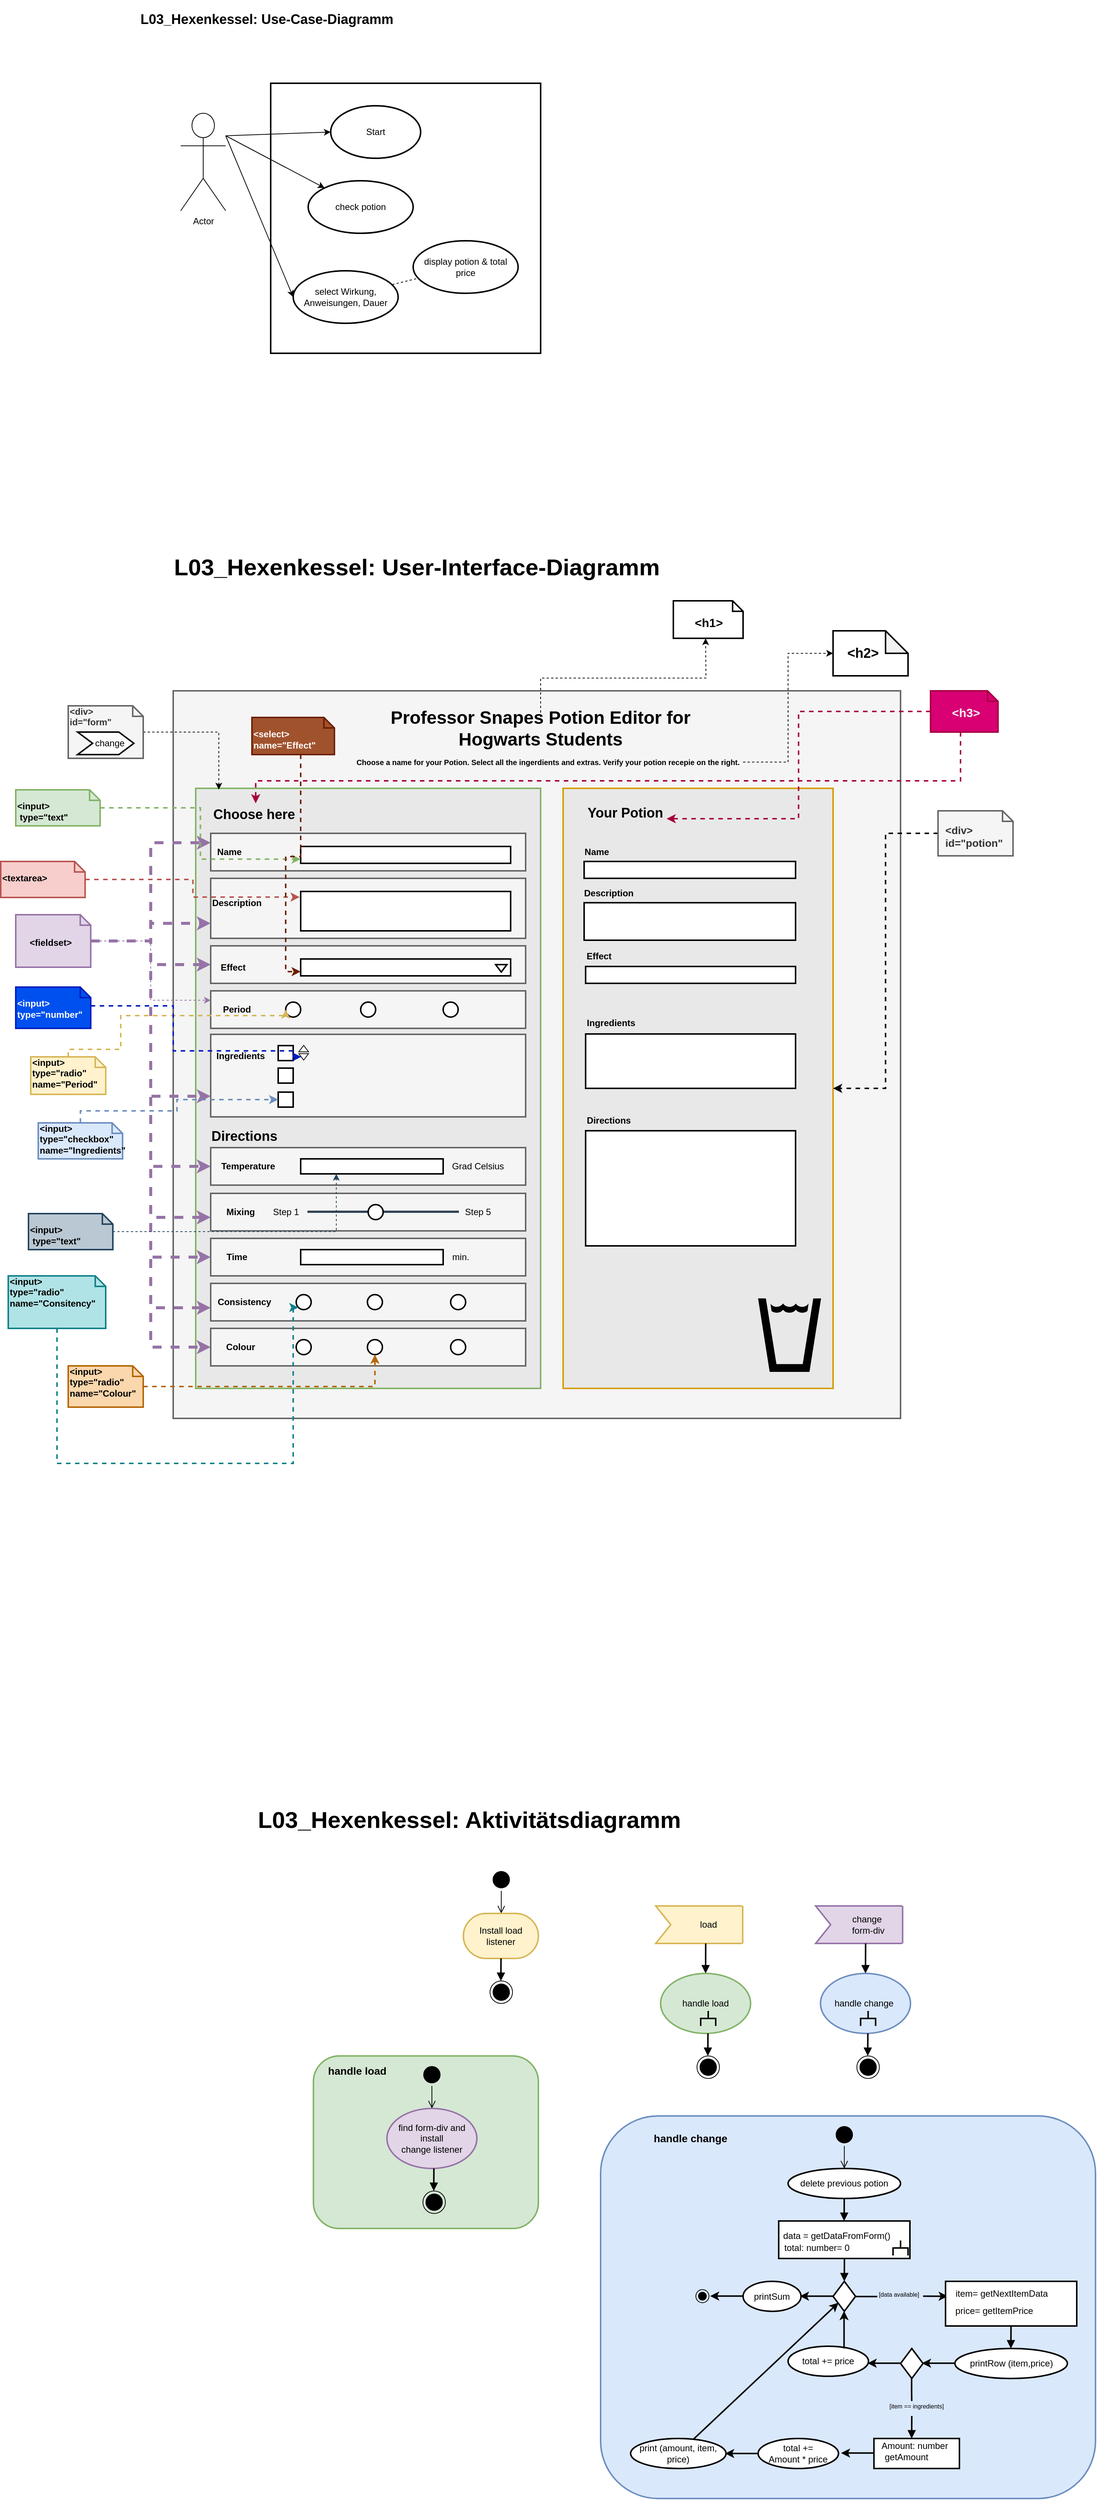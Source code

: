 <mxfile version="13.7.3" type="device"><diagram id="droMMMd5bSIr09-QxY5F" name="Seite-1"><mxGraphModel dx="2970" dy="1605" grid="1" gridSize="10" guides="1" tooltips="1" connect="1" arrows="1" fold="1" page="1" pageScale="1" pageWidth="827" pageHeight="1169" math="0" shadow="0"><root><mxCell id="0"/><mxCell id="1" parent="0"/><mxCell id="gWFAByGImSmEithLq4Rz-1" value="Actor" style="shape=umlActor;verticalLabelPosition=bottom;verticalAlign=top;html=1;" vertex="1" parent="1"><mxGeometry x="90" y="160" width="60" height="130" as="geometry"/></mxCell><mxCell id="gWFAByGImSmEithLq4Rz-2" value="&lt;h2&gt;&lt;b&gt;L03_Hexenkessel: Use-Case-Diagramm&lt;/b&gt;&lt;/h2&gt;" style="text;html=1;strokeColor=none;fillColor=none;align=center;verticalAlign=middle;whiteSpace=wrap;rounded=0;strokeWidth=2;" vertex="1" parent="1"><mxGeometry x="20" y="20" width="370" height="30" as="geometry"/></mxCell><mxCell id="gWFAByGImSmEithLq4Rz-7" value="" style="whiteSpace=wrap;html=1;aspect=fixed;strokeWidth=2;" vertex="1" parent="1"><mxGeometry x="210" y="120" width="360" height="360" as="geometry"/></mxCell><mxCell id="gWFAByGImSmEithLq4Rz-8" value="Start" style="ellipse;whiteSpace=wrap;html=1;strokeWidth=2;" vertex="1" parent="1"><mxGeometry x="290" y="150" width="120" height="70" as="geometry"/></mxCell><mxCell id="gWFAByGImSmEithLq4Rz-9" value="check potion" style="ellipse;whiteSpace=wrap;html=1;strokeWidth=2;" vertex="1" parent="1"><mxGeometry x="260" y="250" width="140" height="70" as="geometry"/></mxCell><mxCell id="gWFAByGImSmEithLq4Rz-10" value="select Wirkung, Anweisungen, Dauer" style="ellipse;whiteSpace=wrap;html=1;strokeWidth=2;" vertex="1" parent="1"><mxGeometry x="240" y="370" width="140" height="70" as="geometry"/></mxCell><mxCell id="gWFAByGImSmEithLq4Rz-11" value="display potion &amp;amp; total price" style="ellipse;whiteSpace=wrap;html=1;strokeWidth=2;" vertex="1" parent="1"><mxGeometry x="400" y="330" width="140" height="70" as="geometry"/></mxCell><mxCell id="gWFAByGImSmEithLq4Rz-16" value="" style="endArrow=classic;html=1;" edge="1" parent="1" target="gWFAByGImSmEithLq4Rz-9"><mxGeometry width="50" height="50" relative="1" as="geometry"><mxPoint x="150" y="190" as="sourcePoint"/><mxPoint x="250.76" y="190.554" as="targetPoint"/><Array as="points"/></mxGeometry></mxCell><mxCell id="gWFAByGImSmEithLq4Rz-17" value="" style="endArrow=classic;html=1;entryX=0;entryY=0.5;entryDx=0;entryDy=0;" edge="1" parent="1" target="gWFAByGImSmEithLq4Rz-10"><mxGeometry width="50" height="50" relative="1" as="geometry"><mxPoint x="150" y="190" as="sourcePoint"/><mxPoint x="274.395" y="253.739" as="targetPoint"/><Array as="points"/></mxGeometry></mxCell><mxCell id="gWFAByGImSmEithLq4Rz-19" value="" style="endArrow=none;dashed=1;html=1;exitX=0.943;exitY=0.264;exitDx=0;exitDy=0;exitPerimeter=0;" edge="1" parent="1" source="gWFAByGImSmEithLq4Rz-10" target="gWFAByGImSmEithLq4Rz-11"><mxGeometry width="50" height="50" relative="1" as="geometry"><mxPoint x="400" y="260" as="sourcePoint"/><mxPoint x="450" y="210" as="targetPoint"/></mxGeometry></mxCell><mxCell id="gWFAByGImSmEithLq4Rz-20" value="" style="endArrow=classic;html=1;entryX=0;entryY=0.5;entryDx=0;entryDy=0;" edge="1" parent="1" target="gWFAByGImSmEithLq4Rz-8"><mxGeometry width="50" height="50" relative="1" as="geometry"><mxPoint x="150" y="190" as="sourcePoint"/><mxPoint x="450" y="210" as="targetPoint"/></mxGeometry></mxCell><mxCell id="gWFAByGImSmEithLq4Rz-21" value="&lt;h2&gt;&lt;b&gt;&lt;font style=&quot;font-size: 31px&quot;&gt;L03_Hexenkessel: User-Interface-Diagramm&lt;/font&gt;&lt;/b&gt;&lt;/h2&gt;" style="text;html=1;strokeColor=none;fillColor=none;align=center;verticalAlign=middle;whiteSpace=wrap;rounded=0;strokeWidth=2;" vertex="1" parent="1"><mxGeometry x="80" y="750" width="650" height="30" as="geometry"/></mxCell><mxCell id="gWFAByGImSmEithLq4Rz-22" value="" style="whiteSpace=wrap;html=1;aspect=fixed;strokeWidth=2;fillColor=#f5f5f5;strokeColor=#666666;fontColor=#333333;" vertex="1" parent="1"><mxGeometry x="80" y="930" width="970" height="970" as="geometry"/></mxCell><mxCell id="gWFAByGImSmEithLq4Rz-23" value="" style="rounded=0;whiteSpace=wrap;html=1;strokeWidth=2;strokeColor=#82b366;fillColor=#E8E8E8;" vertex="1" parent="1"><mxGeometry x="110" y="1060" width="460" height="800" as="geometry"/></mxCell><mxCell id="gWFAByGImSmEithLq4Rz-24" value="" style="rounded=0;whiteSpace=wrap;html=1;strokeWidth=2;strokeColor=#d79b00;fillColor=#E8E8E8;" vertex="1" parent="1"><mxGeometry x="600" y="1060" width="360" height="800" as="geometry"/></mxCell><mxCell id="gWFAByGImSmEithLq4Rz-107" style="edgeStyle=orthogonalEdgeStyle;rounded=0;orthogonalLoop=1;jettySize=auto;html=1;dashed=1;" edge="1" parent="1" source="gWFAByGImSmEithLq4Rz-26"><mxGeometry relative="1" as="geometry"><mxPoint x="790" y="860" as="targetPoint"/></mxGeometry></mxCell><mxCell id="gWFAByGImSmEithLq4Rz-26" value="&lt;h1&gt;&lt;b&gt;Professor Snapes Potion Editor for Hogwarts Students&lt;/b&gt;&lt;/h1&gt;" style="text;html=1;strokeColor=none;fillColor=none;align=center;verticalAlign=middle;whiteSpace=wrap;rounded=0;strokeWidth=2;" vertex="1" parent="1"><mxGeometry x="330" y="965" width="480" height="30" as="geometry"/></mxCell><mxCell id="gWFAByGImSmEithLq4Rz-116" style="edgeStyle=orthogonalEdgeStyle;rounded=0;orthogonalLoop=1;jettySize=auto;html=1;entryX=0;entryY=0.5;entryDx=0;entryDy=0;entryPerimeter=0;dashed=1;" edge="1" parent="1" source="gWFAByGImSmEithLq4Rz-28" target="gWFAByGImSmEithLq4Rz-111"><mxGeometry relative="1" as="geometry"/></mxCell><mxCell id="gWFAByGImSmEithLq4Rz-28" value="&lt;h5&gt;&lt;b&gt;Choose a name for your Potion. Select all the ingerdients and extras. Verify your potion recepie on the right.&lt;/b&gt;&lt;/h5&gt;" style="text;html=1;strokeColor=none;fillColor=none;align=center;verticalAlign=middle;whiteSpace=wrap;rounded=0;strokeWidth=2;" vertex="1" parent="1"><mxGeometry x="320" y="1010" width="520" height="30" as="geometry"/></mxCell><mxCell id="gWFAByGImSmEithLq4Rz-30" value="&lt;h2&gt;&lt;b&gt;Choose here&lt;/b&gt;&lt;/h2&gt;" style="text;html=1;strokeColor=none;fillColor=none;align=center;verticalAlign=middle;whiteSpace=wrap;rounded=0;strokeWidth=2;" vertex="1" parent="1"><mxGeometry x="128" y="1080" width="120" height="30" as="geometry"/></mxCell><mxCell id="gWFAByGImSmEithLq4Rz-31" value="&lt;h2&gt;&lt;b&gt;Your Potion&lt;/b&gt;&lt;/h2&gt;" style="text;html=1;strokeColor=none;fillColor=none;align=center;verticalAlign=middle;whiteSpace=wrap;rounded=0;strokeWidth=2;" vertex="1" parent="1"><mxGeometry x="628" y="1078" width="110" height="30" as="geometry"/></mxCell><mxCell id="gWFAByGImSmEithLq4Rz-32" value="" style="rounded=0;whiteSpace=wrap;html=1;strokeWidth=2;fillColor=#f5f5f5;strokeColor=#666666;fontColor=#333333;" vertex="1" parent="1"><mxGeometry x="130" y="1120" width="420" height="50" as="geometry"/></mxCell><mxCell id="gWFAByGImSmEithLq4Rz-33" value="" style="rounded=0;whiteSpace=wrap;html=1;strokeWidth=2;" vertex="1" parent="1"><mxGeometry x="250" y="1137.5" width="280" height="22.5" as="geometry"/></mxCell><mxCell id="gWFAByGImSmEithLq4Rz-34" value="&lt;p&gt;&lt;b&gt;Name&lt;/b&gt;&lt;/p&gt;" style="text;html=1;strokeColor=none;fillColor=none;align=center;verticalAlign=middle;whiteSpace=wrap;rounded=0;strokeWidth=2;" vertex="1" parent="1"><mxGeometry x="130" y="1130" width="50" height="30" as="geometry"/></mxCell><mxCell id="gWFAByGImSmEithLq4Rz-35" value="" style="rounded=0;whiteSpace=wrap;html=1;strokeWidth=2;fillColor=#f5f5f5;strokeColor=#666666;fontColor=#333333;" vertex="1" parent="1"><mxGeometry x="130" y="1180" width="420" height="80" as="geometry"/></mxCell><mxCell id="gWFAByGImSmEithLq4Rz-36" value="" style="rounded=0;whiteSpace=wrap;html=1;strokeWidth=2;" vertex="1" parent="1"><mxGeometry x="250" y="1197.5" width="280" height="52.5" as="geometry"/></mxCell><mxCell id="gWFAByGImSmEithLq4Rz-37" value="&lt;p&gt;&lt;b&gt;Description&lt;/b&gt;&lt;/p&gt;" style="text;html=1;strokeColor=none;fillColor=none;align=center;verticalAlign=middle;whiteSpace=wrap;rounded=0;strokeWidth=2;" vertex="1" parent="1"><mxGeometry x="130" y="1197.5" width="70" height="30" as="geometry"/></mxCell><mxCell id="gWFAByGImSmEithLq4Rz-39" value="" style="rounded=0;whiteSpace=wrap;html=1;strokeWidth=2;fillColor=#f5f5f5;strokeColor=#666666;fontColor=#333333;" vertex="1" parent="1"><mxGeometry x="130" y="1270" width="420" height="50" as="geometry"/></mxCell><mxCell id="gWFAByGImSmEithLq4Rz-40" value="" style="rounded=0;whiteSpace=wrap;html=1;strokeWidth=2;" vertex="1" parent="1"><mxGeometry x="250" y="1287.5" width="280" height="22.5" as="geometry"/></mxCell><mxCell id="gWFAByGImSmEithLq4Rz-41" value="&lt;p&gt;&lt;b&gt;Effect&lt;/b&gt;&lt;/p&gt;" style="text;html=1;strokeColor=none;fillColor=none;align=center;verticalAlign=middle;whiteSpace=wrap;rounded=0;strokeWidth=2;" vertex="1" parent="1"><mxGeometry x="130" y="1283.75" width="60" height="30" as="geometry"/></mxCell><mxCell id="gWFAByGImSmEithLq4Rz-42" value="" style="triangle;whiteSpace=wrap;html=1;strokeWidth=2;rotation=90;" vertex="1" parent="1"><mxGeometry x="512.5" y="1292.5" width="10" height="15" as="geometry"/></mxCell><mxCell id="gWFAByGImSmEithLq4Rz-44" value="" style="rounded=0;whiteSpace=wrap;html=1;strokeWidth=2;fillColor=#f5f5f5;strokeColor=#666666;fontColor=#333333;" vertex="1" parent="1"><mxGeometry x="130" y="1330" width="420" height="50" as="geometry"/></mxCell><mxCell id="gWFAByGImSmEithLq4Rz-46" value="&lt;p&gt;&lt;b&gt;Period&lt;/b&gt;&lt;/p&gt;" style="text;html=1;strokeColor=none;fillColor=none;align=center;verticalAlign=middle;whiteSpace=wrap;rounded=0;strokeWidth=2;" vertex="1" parent="1"><mxGeometry x="130" y="1340" width="70" height="30" as="geometry"/></mxCell><mxCell id="gWFAByGImSmEithLq4Rz-47" value="" style="ellipse;whiteSpace=wrap;html=1;aspect=fixed;strokeWidth=2;" vertex="1" parent="1"><mxGeometry x="230" y="1345" width="20" height="20" as="geometry"/></mxCell><mxCell id="gWFAByGImSmEithLq4Rz-48" value="" style="ellipse;whiteSpace=wrap;html=1;aspect=fixed;strokeWidth=2;" vertex="1" parent="1"><mxGeometry x="330" y="1345" width="20" height="20" as="geometry"/></mxCell><mxCell id="gWFAByGImSmEithLq4Rz-49" value="" style="ellipse;whiteSpace=wrap;html=1;aspect=fixed;strokeWidth=2;" vertex="1" parent="1"><mxGeometry x="440" y="1345" width="20" height="20" as="geometry"/></mxCell><mxCell id="gWFAByGImSmEithLq4Rz-51" value="" style="rounded=0;whiteSpace=wrap;html=1;strokeWidth=2;fillColor=#f5f5f5;strokeColor=#666666;fontColor=#333333;" vertex="1" parent="1"><mxGeometry x="130" y="1388" width="420" height="110" as="geometry"/></mxCell><mxCell id="gWFAByGImSmEithLq4Rz-53" value="&lt;p&gt;&lt;b&gt;Ingredients&lt;/b&gt;&lt;/p&gt;" style="text;html=1;strokeColor=none;fillColor=none;align=center;verticalAlign=middle;whiteSpace=wrap;rounded=0;strokeWidth=2;" vertex="1" parent="1"><mxGeometry x="130" y="1402" width="80" height="30" as="geometry"/></mxCell><mxCell id="gWFAByGImSmEithLq4Rz-54" value="&lt;h2&gt;&lt;b&gt;Directions&lt;/b&gt;&lt;/h2&gt;" style="text;html=1;strokeColor=none;fillColor=none;align=center;verticalAlign=middle;whiteSpace=wrap;rounded=0;strokeWidth=2;" vertex="1" parent="1"><mxGeometry x="128" y="1509" width="94" height="30" as="geometry"/></mxCell><mxCell id="gWFAByGImSmEithLq4Rz-55" value="" style="rounded=0;whiteSpace=wrap;html=1;strokeWidth=2;" vertex="1" parent="1"><mxGeometry x="220" y="1403" width="20" height="20" as="geometry"/></mxCell><mxCell id="gWFAByGImSmEithLq4Rz-56" value="" style="rounded=0;whiteSpace=wrap;html=1;strokeWidth=2;" vertex="1" parent="1"><mxGeometry x="220" y="1433" width="20" height="20" as="geometry"/></mxCell><mxCell id="gWFAByGImSmEithLq4Rz-57" value="" style="rounded=0;whiteSpace=wrap;html=1;strokeWidth=2;" vertex="1" parent="1"><mxGeometry x="220" y="1465" width="20" height="20" as="geometry"/></mxCell><mxCell id="gWFAByGImSmEithLq4Rz-58" value="" style="rounded=0;whiteSpace=wrap;html=1;strokeWidth=2;fillColor=#f5f5f5;strokeColor=#666666;fontColor=#333333;" vertex="1" parent="1"><mxGeometry x="130" y="1539" width="420" height="50" as="geometry"/></mxCell><mxCell id="gWFAByGImSmEithLq4Rz-60" value="&lt;p&gt;&lt;b&gt;Temperature&lt;/b&gt;&lt;/p&gt;" style="text;html=1;strokeColor=none;fillColor=none;align=center;verticalAlign=middle;whiteSpace=wrap;rounded=0;strokeWidth=2;" vertex="1" parent="1"><mxGeometry x="130" y="1549" width="100" height="30" as="geometry"/></mxCell><mxCell id="gWFAByGImSmEithLq4Rz-68" value="Grad Celsius" style="text;html=1;strokeColor=none;fillColor=none;align=center;verticalAlign=middle;whiteSpace=wrap;rounded=0;" vertex="1" parent="1"><mxGeometry x="443" y="1554" width="87" height="20" as="geometry"/></mxCell><mxCell id="gWFAByGImSmEithLq4Rz-72" value="" style="rounded=0;whiteSpace=wrap;html=1;strokeWidth=2;fillColor=#f5f5f5;strokeColor=#666666;fontColor=#333333;" vertex="1" parent="1"><mxGeometry x="130" y="1600" width="420" height="50" as="geometry"/></mxCell><mxCell id="gWFAByGImSmEithLq4Rz-74" value="&lt;p&gt;&lt;b&gt;Mixing&lt;/b&gt;&lt;/p&gt;" style="text;html=1;strokeColor=none;fillColor=none;align=center;verticalAlign=middle;whiteSpace=wrap;rounded=0;strokeWidth=2;" vertex="1" parent="1"><mxGeometry x="130" y="1609.5" width="80" height="30" as="geometry"/></mxCell><mxCell id="gWFAByGImSmEithLq4Rz-75" value="" style="rounded=0;whiteSpace=wrap;html=1;strokeWidth=2;fillColor=#647687;strokeColor=#314354;fontColor=#ffffff;" vertex="1" parent="1"><mxGeometry x="260" y="1624" width="200" height="1" as="geometry"/></mxCell><mxCell id="gWFAByGImSmEithLq4Rz-76" value="" style="ellipse;whiteSpace=wrap;html=1;strokeWidth=2;" vertex="1" parent="1"><mxGeometry x="340" y="1615" width="20" height="20" as="geometry"/></mxCell><mxCell id="gWFAByGImSmEithLq4Rz-77" value="Step 5" style="text;html=1;strokeColor=none;fillColor=none;align=center;verticalAlign=middle;whiteSpace=wrap;rounded=0;" vertex="1" parent="1"><mxGeometry x="443" y="1615" width="87" height="20" as="geometry"/></mxCell><mxCell id="gWFAByGImSmEithLq4Rz-78" value="Step 1" style="text;html=1;strokeColor=none;fillColor=none;align=center;verticalAlign=middle;whiteSpace=wrap;rounded=0;" vertex="1" parent="1"><mxGeometry x="186.5" y="1615" width="87" height="20" as="geometry"/></mxCell><mxCell id="gWFAByGImSmEithLq4Rz-79" value="" style="rounded=0;whiteSpace=wrap;html=1;strokeWidth=2;" vertex="1" parent="1"><mxGeometry x="250" y="1554" width="190" height="20" as="geometry"/></mxCell><mxCell id="gWFAByGImSmEithLq4Rz-80" value="" style="rounded=0;whiteSpace=wrap;html=1;strokeWidth=2;fillColor=#f5f5f5;strokeColor=#666666;fontColor=#333333;" vertex="1" parent="1"><mxGeometry x="130" y="1660" width="420" height="50" as="geometry"/></mxCell><mxCell id="gWFAByGImSmEithLq4Rz-81" value="&lt;p&gt;&lt;b&gt;Time&lt;/b&gt;&lt;/p&gt;" style="text;html=1;strokeColor=none;fillColor=none;align=center;verticalAlign=middle;whiteSpace=wrap;rounded=0;strokeWidth=2;" vertex="1" parent="1"><mxGeometry x="130" y="1670" width="70" height="30" as="geometry"/></mxCell><mxCell id="gWFAByGImSmEithLq4Rz-85" value="min." style="text;html=1;strokeColor=none;fillColor=none;align=center;verticalAlign=middle;whiteSpace=wrap;rounded=0;" vertex="1" parent="1"><mxGeometry x="420" y="1675" width="87" height="20" as="geometry"/></mxCell><mxCell id="gWFAByGImSmEithLq4Rz-86" value="" style="rounded=0;whiteSpace=wrap;html=1;strokeWidth=2;" vertex="1" parent="1"><mxGeometry x="250" y="1675" width="190" height="20" as="geometry"/></mxCell><mxCell id="gWFAByGImSmEithLq4Rz-92" value="" style="rounded=0;whiteSpace=wrap;html=1;strokeWidth=2;fillColor=#f5f5f5;strokeColor=#666666;fontColor=#333333;" vertex="1" parent="1"><mxGeometry x="130" y="1720" width="420" height="50" as="geometry"/></mxCell><mxCell id="gWFAByGImSmEithLq4Rz-93" value="&lt;p&gt;&lt;b&gt;Consistency&lt;/b&gt;&lt;/p&gt;" style="text;html=1;strokeColor=none;fillColor=none;align=center;verticalAlign=middle;whiteSpace=wrap;rounded=0;strokeWidth=2;" vertex="1" parent="1"><mxGeometry x="130" y="1730" width="90" height="30" as="geometry"/></mxCell><mxCell id="gWFAByGImSmEithLq4Rz-94" value="" style="ellipse;whiteSpace=wrap;html=1;aspect=fixed;strokeWidth=2;" vertex="1" parent="1"><mxGeometry x="244" y="1735" width="20" height="20" as="geometry"/></mxCell><mxCell id="gWFAByGImSmEithLq4Rz-95" value="" style="ellipse;whiteSpace=wrap;html=1;aspect=fixed;strokeWidth=2;" vertex="1" parent="1"><mxGeometry x="339" y="1735" width="20" height="20" as="geometry"/></mxCell><mxCell id="gWFAByGImSmEithLq4Rz-96" value="" style="ellipse;whiteSpace=wrap;html=1;aspect=fixed;strokeWidth=2;" vertex="1" parent="1"><mxGeometry x="450" y="1735" width="20" height="20" as="geometry"/></mxCell><mxCell id="gWFAByGImSmEithLq4Rz-101" value="" style="rounded=0;whiteSpace=wrap;html=1;strokeWidth=2;fillColor=#f5f5f5;strokeColor=#666666;fontColor=#333333;" vertex="1" parent="1"><mxGeometry x="130" y="1780" width="420" height="50" as="geometry"/></mxCell><mxCell id="gWFAByGImSmEithLq4Rz-102" value="&lt;p&gt;&lt;b&gt;Colour&lt;/b&gt;&lt;/p&gt;" style="text;html=1;strokeColor=none;fillColor=none;align=center;verticalAlign=middle;whiteSpace=wrap;rounded=0;strokeWidth=2;" vertex="1" parent="1"><mxGeometry x="130" y="1790" width="80" height="30" as="geometry"/></mxCell><mxCell id="gWFAByGImSmEithLq4Rz-103" value="" style="ellipse;whiteSpace=wrap;html=1;aspect=fixed;strokeWidth=2;" vertex="1" parent="1"><mxGeometry x="244" y="1795" width="20" height="20" as="geometry"/></mxCell><mxCell id="gWFAByGImSmEithLq4Rz-104" value="" style="ellipse;whiteSpace=wrap;html=1;aspect=fixed;strokeWidth=2;" vertex="1" parent="1"><mxGeometry x="339" y="1795" width="20" height="20" as="geometry"/></mxCell><mxCell id="gWFAByGImSmEithLq4Rz-105" value="" style="ellipse;whiteSpace=wrap;html=1;aspect=fixed;strokeWidth=2;" vertex="1" parent="1"><mxGeometry x="450" y="1795" width="20" height="20" as="geometry"/></mxCell><mxCell id="gWFAByGImSmEithLq4Rz-111" value="&lt;h2&gt;&lt;br&gt;&lt;/h2&gt;" style="shape=note;whiteSpace=wrap;html=1;backgroundOutline=1;darkOpacity=0.05;strokeWidth=2;" vertex="1" parent="1"><mxGeometry x="960" y="850" width="100" height="60" as="geometry"/></mxCell><mxCell id="gWFAByGImSmEithLq4Rz-112" value="&lt;h2&gt;&amp;lt;h2&amp;gt;&lt;/h2&gt;" style="text;html=1;strokeColor=none;fillColor=none;align=center;verticalAlign=middle;whiteSpace=wrap;rounded=0;" vertex="1" parent="1"><mxGeometry x="980" y="870" width="40" height="20" as="geometry"/></mxCell><mxCell id="gWFAByGImSmEithLq4Rz-131" style="edgeStyle=orthogonalEdgeStyle;rounded=0;orthogonalLoop=1;jettySize=auto;html=1;entryX=0.067;entryY=0.002;entryDx=0;entryDy=0;entryPerimeter=0;dashed=1;" edge="1" parent="1" source="gWFAByGImSmEithLq4Rz-129" target="gWFAByGImSmEithLq4Rz-23"><mxGeometry relative="1" as="geometry"/></mxCell><mxCell id="gWFAByGImSmEithLq4Rz-129" value="&lt;b&gt;&amp;lt;div&amp;gt;&amp;nbsp;&lt;br&gt;id=&quot;form&quot;&lt;br&gt;&lt;/b&gt;" style="shape=note;whiteSpace=wrap;html=1;size=14;verticalAlign=top;align=left;spacingTop=-6;strokeWidth=2;fillColor=#f5f5f5;strokeColor=#666666;fontColor=#333333;" vertex="1" parent="1"><mxGeometry x="-60" y="950" width="100" height="70" as="geometry"/></mxCell><mxCell id="gWFAByGImSmEithLq4Rz-130" value="&amp;nbsp; &amp;nbsp;change" style="shape=step;perimeter=stepPerimeter;whiteSpace=wrap;html=1;fixedSize=1;strokeWidth=2;" vertex="1" parent="1"><mxGeometry x="-47.5" y="985" width="75" height="30" as="geometry"/></mxCell><mxCell id="gWFAByGImSmEithLq4Rz-134" style="edgeStyle=orthogonalEdgeStyle;rounded=0;orthogonalLoop=1;jettySize=auto;html=1;entryX=0;entryY=0.75;entryDx=0;entryDy=0;dashed=1;fillColor=#e1d5e7;strokeColor=#9673a6;strokeWidth=4;" edge="1" parent="1" source="gWFAByGImSmEithLq4Rz-132" target="gWFAByGImSmEithLq4Rz-35"><mxGeometry relative="1" as="geometry"/></mxCell><mxCell id="gWFAByGImSmEithLq4Rz-135" style="edgeStyle=orthogonalEdgeStyle;rounded=0;orthogonalLoop=1;jettySize=auto;html=1;dashed=1;fillColor=#e1d5e7;strokeColor=#9673a6;strokeWidth=4;" edge="1" parent="1" source="gWFAByGImSmEithLq4Rz-132" target="gWFAByGImSmEithLq4Rz-39"><mxGeometry relative="1" as="geometry"/></mxCell><mxCell id="gWFAByGImSmEithLq4Rz-136" style="edgeStyle=orthogonalEdgeStyle;rounded=0;orthogonalLoop=1;jettySize=auto;html=1;entryX=0;entryY=0.25;entryDx=0;entryDy=0;dashed=1;fillColor=#e1d5e7;strokeColor=#9673a6;" edge="1" parent="1" source="gWFAByGImSmEithLq4Rz-132" target="gWFAByGImSmEithLq4Rz-44"><mxGeometry relative="1" as="geometry"/></mxCell><mxCell id="gWFAByGImSmEithLq4Rz-137" style="edgeStyle=orthogonalEdgeStyle;rounded=0;orthogonalLoop=1;jettySize=auto;html=1;entryX=0;entryY=0.25;entryDx=0;entryDy=0;dashed=1;fillColor=#e1d5e7;strokeColor=#9673a6;strokeWidth=4;" edge="1" parent="1" source="gWFAByGImSmEithLq4Rz-132" target="gWFAByGImSmEithLq4Rz-32"><mxGeometry relative="1" as="geometry"/></mxCell><mxCell id="gWFAByGImSmEithLq4Rz-138" style="edgeStyle=orthogonalEdgeStyle;rounded=0;orthogonalLoop=1;jettySize=auto;html=1;entryX=0;entryY=0.75;entryDx=0;entryDy=0;dashed=1;fillColor=#e1d5e7;strokeColor=#9673a6;strokeWidth=4;" edge="1" parent="1" source="gWFAByGImSmEithLq4Rz-132" target="gWFAByGImSmEithLq4Rz-51"><mxGeometry relative="1" as="geometry"/></mxCell><mxCell id="gWFAByGImSmEithLq4Rz-141" style="edgeStyle=orthogonalEdgeStyle;rounded=0;orthogonalLoop=1;jettySize=auto;html=1;entryX=0;entryY=0.5;entryDx=0;entryDy=0;dashed=1;fillColor=#e1d5e7;strokeColor=#9673a6;strokeWidth=4;" edge="1" parent="1" source="gWFAByGImSmEithLq4Rz-132" target="gWFAByGImSmEithLq4Rz-60"><mxGeometry relative="1" as="geometry"/></mxCell><mxCell id="gWFAByGImSmEithLq4Rz-142" style="edgeStyle=orthogonalEdgeStyle;rounded=0;orthogonalLoop=1;jettySize=auto;html=1;entryX=0;entryY=0.75;entryDx=0;entryDy=0;dashed=1;fillColor=#e1d5e7;strokeColor=#9673a6;strokeWidth=4;" edge="1" parent="1" source="gWFAByGImSmEithLq4Rz-132" target="gWFAByGImSmEithLq4Rz-74"><mxGeometry relative="1" as="geometry"/></mxCell><mxCell id="gWFAByGImSmEithLq4Rz-143" style="edgeStyle=orthogonalEdgeStyle;rounded=0;orthogonalLoop=1;jettySize=auto;html=1;entryX=0;entryY=0.5;entryDx=0;entryDy=0;dashed=1;fillColor=#e1d5e7;strokeColor=#9673a6;strokeWidth=4;" edge="1" parent="1" source="gWFAByGImSmEithLq4Rz-132" target="gWFAByGImSmEithLq4Rz-81"><mxGeometry relative="1" as="geometry"/></mxCell><mxCell id="gWFAByGImSmEithLq4Rz-144" style="edgeStyle=orthogonalEdgeStyle;rounded=0;orthogonalLoop=1;jettySize=auto;html=1;entryX=0;entryY=0.75;entryDx=0;entryDy=0;dashed=1;fillColor=#e1d5e7;strokeColor=#9673a6;strokeWidth=4;" edge="1" parent="1" source="gWFAByGImSmEithLq4Rz-132" target="gWFAByGImSmEithLq4Rz-93"><mxGeometry relative="1" as="geometry"/></mxCell><mxCell id="gWFAByGImSmEithLq4Rz-145" style="edgeStyle=orthogonalEdgeStyle;rounded=0;orthogonalLoop=1;jettySize=auto;html=1;entryX=0;entryY=0.5;entryDx=0;entryDy=0;dashed=1;fillColor=#e1d5e7;strokeColor=#9673a6;strokeWidth=4;" edge="1" parent="1" source="gWFAByGImSmEithLq4Rz-132" target="gWFAByGImSmEithLq4Rz-102"><mxGeometry relative="1" as="geometry"/></mxCell><mxCell id="gWFAByGImSmEithLq4Rz-132" value="&lt;b&gt;&lt;br&gt;&lt;br&gt;&amp;nbsp; &amp;nbsp; &amp;nbsp;&amp;lt;fieldset&amp;gt;&lt;/b&gt;" style="shape=note;whiteSpace=wrap;html=1;size=14;verticalAlign=top;align=left;spacingTop=-6;strokeWidth=2;fillColor=#e1d5e7;strokeColor=#9673a6;" vertex="1" parent="1"><mxGeometry x="-130" y="1228.5" width="100" height="70" as="geometry"/></mxCell><mxCell id="gWFAByGImSmEithLq4Rz-147" style="edgeStyle=orthogonalEdgeStyle;rounded=0;orthogonalLoop=1;jettySize=auto;html=1;entryX=0;entryY=0.5;entryDx=0;entryDy=0;dashed=1;fillColor=#fff2cc;strokeColor=#d6b656;strokeWidth=2;" edge="1" parent="1" source="gWFAByGImSmEithLq4Rz-146" target="gWFAByGImSmEithLq4Rz-47"><mxGeometry relative="1" as="geometry"><Array as="points"><mxPoint x="10" y="1408"/><mxPoint x="10" y="1363"/><mxPoint x="230" y="1363"/></Array></mxGeometry></mxCell><mxCell id="gWFAByGImSmEithLq4Rz-146" value="&lt;b&gt;&amp;lt;input&amp;gt; type=&quot;radio&quot;&lt;br&gt;name=&quot;Period&quot;&lt;/b&gt;" style="shape=note;whiteSpace=wrap;html=1;size=14;verticalAlign=top;align=left;spacingTop=-6;strokeWidth=2;fillColor=#fff2cc;strokeColor=#d6b656;" vertex="1" parent="1"><mxGeometry x="-110" y="1418" width="100" height="50" as="geometry"/></mxCell><mxCell id="gWFAByGImSmEithLq4Rz-150" style="edgeStyle=orthogonalEdgeStyle;rounded=0;orthogonalLoop=1;jettySize=auto;html=1;dashed=1;strokeWidth=2;fillColor=#dae8fc;strokeColor=#6c8ebf;entryX=0;entryY=0.5;entryDx=0;entryDy=0;" edge="1" parent="1" source="gWFAByGImSmEithLq4Rz-149" target="gWFAByGImSmEithLq4Rz-57"><mxGeometry relative="1" as="geometry"><Array as="points"><mxPoint x="-44" y="1490"/><mxPoint x="85" y="1490"/><mxPoint x="85" y="1475"/></Array></mxGeometry></mxCell><mxCell id="gWFAByGImSmEithLq4Rz-149" value="&lt;b&gt;&amp;lt;input&amp;gt; type=&quot;checkbox&quot;&lt;br&gt;name=&quot;Ingredients&quot;&lt;/b&gt;" style="shape=note;whiteSpace=wrap;html=1;size=14;verticalAlign=top;align=left;spacingTop=-6;strokeWidth=2;fillColor=#dae8fc;strokeColor=#6c8ebf;" vertex="1" parent="1"><mxGeometry x="-100" y="1506" width="112.5" height="48" as="geometry"/></mxCell><mxCell id="gWFAByGImSmEithLq4Rz-152" style="edgeStyle=orthogonalEdgeStyle;rounded=0;orthogonalLoop=1;jettySize=auto;html=1;entryX=0;entryY=0.75;entryDx=0;entryDy=0;dashed=1;strokeWidth=2;fillColor=#d5e8d4;strokeColor=#82b366;" edge="1" parent="1" source="gWFAByGImSmEithLq4Rz-151" target="gWFAByGImSmEithLq4Rz-33"><mxGeometry relative="1" as="geometry"/></mxCell><mxCell id="gWFAByGImSmEithLq4Rz-151" value="&lt;b&gt;&lt;br&gt;&amp;lt;input&amp;gt;&lt;br&gt;&amp;nbsp;type=&quot;text&quot;&lt;/b&gt;" style="shape=note;whiteSpace=wrap;html=1;size=14;verticalAlign=top;align=left;spacingTop=-6;strokeWidth=2;fillColor=#d5e8d4;strokeColor=#82b366;" vertex="1" parent="1"><mxGeometry x="-130" y="1062" width="112.5" height="48" as="geometry"/></mxCell><mxCell id="gWFAByGImSmEithLq4Rz-155" style="edgeStyle=orthogonalEdgeStyle;rounded=0;orthogonalLoop=1;jettySize=auto;html=1;entryX=-0.005;entryY=0.143;entryDx=0;entryDy=0;dashed=1;strokeWidth=2;fillColor=#f8cecc;strokeColor=#b85450;entryPerimeter=0;" edge="1" parent="1" source="gWFAByGImSmEithLq4Rz-154" target="gWFAByGImSmEithLq4Rz-36"><mxGeometry relative="1" as="geometry"/></mxCell><mxCell id="gWFAByGImSmEithLq4Rz-154" value="&lt;b&gt;&lt;br&gt;&amp;lt;textarea&amp;gt;&lt;/b&gt;" style="shape=note;whiteSpace=wrap;html=1;size=14;verticalAlign=top;align=left;spacingTop=-6;strokeWidth=2;fillColor=#f8cecc;strokeColor=#b85450;" vertex="1" parent="1"><mxGeometry x="-150" y="1157.5" width="112.5" height="48" as="geometry"/></mxCell><mxCell id="gWFAByGImSmEithLq4Rz-161" style="edgeStyle=orthogonalEdgeStyle;rounded=0;orthogonalLoop=1;jettySize=auto;html=1;entryX=0.25;entryY=1;entryDx=0;entryDy=0;dashed=1;strokeWidth=1;fillColor=#bac8d3;strokeColor=#23445d;" edge="1" parent="1" source="gWFAByGImSmEithLq4Rz-156" target="gWFAByGImSmEithLq4Rz-79"><mxGeometry relative="1" as="geometry"/></mxCell><mxCell id="gWFAByGImSmEithLq4Rz-156" value="&lt;br&gt;&amp;lt;input&amp;gt;&lt;br&gt;&amp;nbsp;type=&quot;text&quot;" style="shape=note;whiteSpace=wrap;html=1;size=14;verticalAlign=top;align=left;spacingTop=-6;strokeWidth=2;fillColor=#bac8d3;strokeColor=#23445d;fontStyle=1" vertex="1" parent="1"><mxGeometry x="-113" y="1627" width="112.5" height="48" as="geometry"/></mxCell><mxCell id="gWFAByGImSmEithLq4Rz-160" style="edgeStyle=orthogonalEdgeStyle;rounded=0;orthogonalLoop=1;jettySize=auto;html=1;dashed=1;strokeWidth=2;fillColor=#fad7ac;strokeColor=#b46504;" edge="1" parent="1" source="gWFAByGImSmEithLq4Rz-157" target="gWFAByGImSmEithLq4Rz-104"><mxGeometry relative="1" as="geometry"/></mxCell><mxCell id="gWFAByGImSmEithLq4Rz-157" value="&lt;b&gt;&amp;lt;input&amp;gt; type=&quot;radio&quot;&lt;br&gt;name=&quot;Colour&quot;&lt;/b&gt;" style="shape=note;whiteSpace=wrap;html=1;size=14;verticalAlign=top;align=left;spacingTop=-6;strokeWidth=2;fillColor=#fad7ac;strokeColor=#b46504;" vertex="1" parent="1"><mxGeometry x="-60" y="1830" width="100" height="55" as="geometry"/></mxCell><mxCell id="gWFAByGImSmEithLq4Rz-159" style="edgeStyle=orthogonalEdgeStyle;rounded=0;orthogonalLoop=1;jettySize=auto;html=1;entryX=0;entryY=1;entryDx=0;entryDy=0;dashed=1;strokeWidth=2;fillColor=#b0e3e6;strokeColor=#0e8088;" edge="1" parent="1" source="gWFAByGImSmEithLq4Rz-158" target="gWFAByGImSmEithLq4Rz-94"><mxGeometry relative="1" as="geometry"><Array as="points"><mxPoint x="240" y="1960"/><mxPoint x="240" y="1752"/></Array></mxGeometry></mxCell><mxCell id="gWFAByGImSmEithLq4Rz-158" value="&lt;b&gt;&amp;lt;input&amp;gt; &lt;br&gt;type=&quot;radio&quot;&lt;br&gt;name=&quot;Consitency&quot;&lt;/b&gt;" style="shape=note;whiteSpace=wrap;html=1;size=14;verticalAlign=top;align=left;spacingTop=-6;strokeWidth=2;fillColor=#b0e3e6;strokeColor=#0e8088;" vertex="1" parent="1"><mxGeometry x="-140" y="1710" width="130" height="70" as="geometry"/></mxCell><mxCell id="gWFAByGImSmEithLq4Rz-162" value="&lt;p&gt;&lt;b&gt;Name&lt;/b&gt;&lt;/p&gt;" style="text;html=1;strokeColor=none;fillColor=none;align=center;verticalAlign=middle;whiteSpace=wrap;rounded=0;strokeWidth=2;" vertex="1" parent="1"><mxGeometry x="620" y="1130" width="50" height="30" as="geometry"/></mxCell><mxCell id="gWFAByGImSmEithLq4Rz-163" value="&lt;p&gt;&lt;b&gt;Description&lt;/b&gt;&lt;/p&gt;" style="text;html=1;strokeColor=none;fillColor=none;align=center;verticalAlign=middle;whiteSpace=wrap;rounded=0;strokeWidth=2;" vertex="1" parent="1"><mxGeometry x="626" y="1185" width="70" height="30" as="geometry"/></mxCell><mxCell id="gWFAByGImSmEithLq4Rz-164" value="" style="rounded=0;whiteSpace=wrap;html=1;strokeWidth=2;" vertex="1" parent="1"><mxGeometry x="628" y="1157.5" width="282" height="22.5" as="geometry"/></mxCell><mxCell id="gWFAByGImSmEithLq4Rz-165" value="" style="rounded=0;whiteSpace=wrap;html=1;strokeWidth=2;" vertex="1" parent="1"><mxGeometry x="628" y="1212.5" width="282" height="50" as="geometry"/></mxCell><mxCell id="gWFAByGImSmEithLq4Rz-166" value="&lt;p&gt;&lt;b&gt;Effect&lt;/b&gt;&lt;/p&gt;" style="text;html=1;strokeColor=none;fillColor=none;align=center;verticalAlign=middle;whiteSpace=wrap;rounded=0;strokeWidth=2;" vertex="1" parent="1"><mxGeometry x="621" y="1268.5" width="54" height="30" as="geometry"/></mxCell><mxCell id="gWFAByGImSmEithLq4Rz-168" value="" style="rounded=0;whiteSpace=wrap;html=1;strokeWidth=2;" vertex="1" parent="1"><mxGeometry x="630" y="1297.5" width="280" height="22.5" as="geometry"/></mxCell><mxCell id="gWFAByGImSmEithLq4Rz-170" style="edgeStyle=orthogonalEdgeStyle;rounded=0;orthogonalLoop=1;jettySize=auto;html=1;dashed=1;strokeWidth=2;" edge="1" parent="1" source="gWFAByGImSmEithLq4Rz-169" target="gWFAByGImSmEithLq4Rz-24"><mxGeometry relative="1" as="geometry"/></mxCell><mxCell id="gWFAByGImSmEithLq4Rz-169" value="&lt;b style=&quot;font-size: 14px&quot;&gt;&lt;br&gt;&amp;nbsp; &amp;lt;div&amp;gt;&amp;nbsp;&lt;br&gt;&amp;nbsp; id=&quot;potion&quot;&lt;/b&gt;" style="shape=note;whiteSpace=wrap;html=1;size=14;verticalAlign=top;align=left;spacingTop=-6;strokeWidth=2;fillColor=#f5f5f5;strokeColor=#666666;fontColor=#333333;" vertex="1" parent="1"><mxGeometry x="1100" y="1090" width="100" height="60" as="geometry"/></mxCell><mxCell id="gWFAByGImSmEithLq4Rz-171" value="&lt;p&gt;&lt;b&gt;Ingredients&lt;/b&gt;&lt;/p&gt;" style="text;html=1;strokeColor=none;fillColor=none;align=center;verticalAlign=middle;whiteSpace=wrap;rounded=0;strokeWidth=2;" vertex="1" parent="1"><mxGeometry x="624" y="1358" width="80" height="30" as="geometry"/></mxCell><mxCell id="gWFAByGImSmEithLq4Rz-172" value="" style="rounded=0;whiteSpace=wrap;html=1;strokeWidth=2;" vertex="1" parent="1"><mxGeometry x="630" y="1387.5" width="280" height="72.5" as="geometry"/></mxCell><mxCell id="gWFAByGImSmEithLq4Rz-176" value="&lt;p&gt;&lt;b&gt;Directions&lt;/b&gt;&lt;/p&gt;" style="text;html=1;strokeColor=none;fillColor=none;align=center;verticalAlign=middle;whiteSpace=wrap;rounded=0;strokeWidth=2;" vertex="1" parent="1"><mxGeometry x="621" y="1488" width="80" height="30" as="geometry"/></mxCell><mxCell id="gWFAByGImSmEithLq4Rz-177" value="" style="rounded=0;whiteSpace=wrap;html=1;strokeWidth=2;" vertex="1" parent="1"><mxGeometry x="630" y="1516.5" width="280" height="153.5" as="geometry"/></mxCell><mxCell id="gWFAByGImSmEithLq4Rz-182" value="" style="shape=mxgraph.signs.food.drinking_water_1;html=1;pointerEvents=1;fillColor=#000000;strokeColor=none;verticalLabelPosition=bottom;verticalAlign=top;align=center;" vertex="1" parent="1"><mxGeometry x="860" y="1740" width="84" height="98" as="geometry"/></mxCell><mxCell id="gWFAByGImSmEithLq4Rz-185" style="edgeStyle=orthogonalEdgeStyle;rounded=0;orthogonalLoop=1;jettySize=auto;html=1;entryX=1;entryY=0.75;entryDx=0;entryDy=0;dashed=1;strokeWidth=2;fillColor=#d80073;strokeColor=#A50040;" edge="1" parent="1" source="gWFAByGImSmEithLq4Rz-184" target="gWFAByGImSmEithLq4Rz-31"><mxGeometry relative="1" as="geometry"/></mxCell><mxCell id="gWFAByGImSmEithLq4Rz-186" style="edgeStyle=orthogonalEdgeStyle;rounded=0;orthogonalLoop=1;jettySize=auto;html=1;dashed=1;strokeWidth=2;fillColor=#d80073;strokeColor=#A50040;" edge="1" parent="1" source="gWFAByGImSmEithLq4Rz-184" target="gWFAByGImSmEithLq4Rz-30"><mxGeometry relative="1" as="geometry"><Array as="points"><mxPoint x="1130" y="1050"/><mxPoint x="190" y="1050"/></Array></mxGeometry></mxCell><mxCell id="gWFAByGImSmEithLq4Rz-184" value="&lt;b style=&quot;font-size: 16px&quot;&gt;&lt;br&gt;&amp;nbsp; &amp;nbsp; &amp;nbsp; &amp;lt;h3&amp;gt;&lt;/b&gt;" style="shape=note;whiteSpace=wrap;html=1;size=14;verticalAlign=top;align=left;spacingTop=-6;strokeWidth=2;fillColor=#d80073;strokeColor=#A50040;fontColor=#ffffff;" vertex="1" parent="1"><mxGeometry x="1090" y="930" width="90" height="55" as="geometry"/></mxCell><mxCell id="gWFAByGImSmEithLq4Rz-192" value="" style="triangle;whiteSpace=wrap;html=1;strokeWidth=1;gradientColor=none;rotation=90;" vertex="1" parent="1"><mxGeometry x="249.75" y="1411.5" width="8.5" height="13" as="geometry"/></mxCell><mxCell id="gWFAByGImSmEithLq4Rz-194" value="" style="triangle;whiteSpace=wrap;html=1;strokeWidth=1;gradientColor=none;rotation=-90;" vertex="1" parent="1"><mxGeometry x="249.75" y="1400.5" width="8.5" height="13" as="geometry"/></mxCell><mxCell id="gWFAByGImSmEithLq4Rz-196" style="edgeStyle=orthogonalEdgeStyle;rounded=0;orthogonalLoop=1;jettySize=auto;html=1;entryX=0.5;entryY=1;entryDx=0;entryDy=0;dashed=1;strokeWidth=2;fillColor=#0050ef;strokeColor=#001DBC;" edge="1" parent="1" source="gWFAByGImSmEithLq4Rz-195" target="gWFAByGImSmEithLq4Rz-192"><mxGeometry relative="1" as="geometry"><Array as="points"><mxPoint x="80" y="1350"/><mxPoint x="80" y="1410"/><mxPoint x="240" y="1410"/><mxPoint x="240" y="1418"/></Array></mxGeometry></mxCell><mxCell id="gWFAByGImSmEithLq4Rz-195" value="&lt;br&gt;&lt;b&gt;&amp;lt;input&amp;gt; type=&quot;number&quot;&lt;/b&gt;" style="shape=note;whiteSpace=wrap;html=1;size=14;verticalAlign=top;align=left;spacingTop=-6;strokeWidth=2;fillColor=#0050ef;strokeColor=#001DBC;fontColor=#ffffff;" vertex="1" parent="1"><mxGeometry x="-130" y="1325" width="100" height="55" as="geometry"/></mxCell><mxCell id="gWFAByGImSmEithLq4Rz-199" style="edgeStyle=orthogonalEdgeStyle;rounded=0;orthogonalLoop=1;jettySize=auto;html=1;entryX=0;entryY=0.75;entryDx=0;entryDy=0;dashed=1;strokeWidth=2;fillColor=#a0522d;strokeColor=#6D1F00;" edge="1" parent="1" source="gWFAByGImSmEithLq4Rz-198" target="gWFAByGImSmEithLq4Rz-40"><mxGeometry relative="1" as="geometry"><Array as="points"><mxPoint x="250" y="1151"/><mxPoint x="230" y="1151"/><mxPoint x="230" y="1304"/></Array></mxGeometry></mxCell><mxCell id="gWFAByGImSmEithLq4Rz-198" value="&lt;b&gt;&lt;br&gt;&amp;lt;select&amp;gt;&amp;nbsp;&lt;br&gt;name=&quot;Effect&quot;&lt;/b&gt;" style="shape=note;whiteSpace=wrap;html=1;size=14;verticalAlign=top;align=left;spacingTop=-6;strokeWidth=2;fillColor=#a0522d;strokeColor=#6D1F00;fontColor=#ffffff;" vertex="1" parent="1"><mxGeometry x="185" y="965.5" width="110" height="49.5" as="geometry"/></mxCell><mxCell id="gWFAByGImSmEithLq4Rz-201" value="&lt;b&gt;&lt;font style=&quot;font-size: 16px&quot;&gt;&amp;nbsp; &amp;nbsp;&lt;br&gt;&amp;nbsp; &amp;nbsp; &amp;nbsp; &amp;lt;h1&amp;gt;&lt;/font&gt;&lt;/b&gt;" style="shape=note;whiteSpace=wrap;html=1;size=14;verticalAlign=top;align=left;spacingTop=-6;strokeWidth=2;" vertex="1" parent="1"><mxGeometry x="747" y="810" width="93" height="50" as="geometry"/></mxCell><mxCell id="gWFAByGImSmEithLq4Rz-206" value="" style="ellipse;html=1;shape=startState;fillColor=#000000;" vertex="1" parent="1"><mxGeometry x="502.5" y="2500" width="30" height="30" as="geometry"/></mxCell><mxCell id="gWFAByGImSmEithLq4Rz-207" value="" style="edgeStyle=orthogonalEdgeStyle;html=1;verticalAlign=bottom;endArrow=open;endSize=8;" edge="1" source="gWFAByGImSmEithLq4Rz-206" parent="1"><mxGeometry relative="1" as="geometry"><mxPoint x="517.5" y="2560" as="targetPoint"/></mxGeometry></mxCell><mxCell id="gWFAByGImSmEithLq4Rz-208" value="Install load listener" style="strokeWidth=2;html=1;shape=mxgraph.flowchart.terminator;whiteSpace=wrap;fillColor=#fff2cc;strokeColor=#d6b656;" vertex="1" parent="1"><mxGeometry x="467" y="2560" width="100" height="60" as="geometry"/></mxCell><mxCell id="gWFAByGImSmEithLq4Rz-209" value="" style="ellipse;html=1;shape=endState;fillColor=#000000;" vertex="1" parent="1"><mxGeometry x="502.5" y="2650" width="30" height="30" as="geometry"/></mxCell><mxCell id="gWFAByGImSmEithLq4Rz-213" value="" style="endArrow=block;endFill=1;endSize=6;html=1;strokeColor=#000000;strokeWidth=2;" edge="1" parent="1"><mxGeometry width="100" relative="1" as="geometry"><mxPoint x="517.16" y="2620" as="sourcePoint"/><mxPoint x="517" y="2650" as="targetPoint"/></mxGeometry></mxCell><mxCell id="gWFAByGImSmEithLq4Rz-216" value="load" style="shape=step;perimeter=stepPerimeter;whiteSpace=wrap;html=1;fixedSize=1;strokeColor=#d6b656;strokeWidth=2;fillColor=#fff2cc;" vertex="1" parent="1"><mxGeometry x="723.5" y="2550" width="140" height="50" as="geometry"/></mxCell><mxCell id="gWFAByGImSmEithLq4Rz-217" value="" style="rounded=0;whiteSpace=wrap;html=1;strokeWidth=2;fillColor=#ffffff;gradientColor=none;strokeColor=#FFFFFF;" vertex="1" parent="1"><mxGeometry x="840" y="2550" width="30" height="50" as="geometry"/></mxCell><mxCell id="gWFAByGImSmEithLq4Rz-218" value="" style="endArrow=none;html=1;strokeColor=#d6b656;strokeWidth=2;fillColor=#fff2cc;" edge="1" parent="1"><mxGeometry width="50" height="50" relative="1" as="geometry"><mxPoint x="839.52" y="2550" as="sourcePoint"/><mxPoint x="839.52" y="2600" as="targetPoint"/></mxGeometry></mxCell><mxCell id="gWFAByGImSmEithLq4Rz-219" value="" style="endArrow=block;endFill=1;endSize=6;html=1;strokeColor=#000000;strokeWidth=2;" edge="1" parent="1"><mxGeometry width="100" relative="1" as="geometry"><mxPoint x="790.16" y="2600" as="sourcePoint"/><mxPoint x="790" y="2640" as="targetPoint"/></mxGeometry></mxCell><mxCell id="gWFAByGImSmEithLq4Rz-220" value="handle load" style="ellipse;whiteSpace=wrap;html=1;strokeWidth=2;fillColor=#d5e8d4;strokeColor=#82b366;" vertex="1" parent="1"><mxGeometry x="730" y="2640" width="120" height="80" as="geometry"/></mxCell><mxCell id="gWFAByGImSmEithLq4Rz-226" value="" style="html=1;shape=mxgraph.flowchart.annotation_2;align=left;labelPosition=right;strokeColor=#000000;strokeWidth=2;fillColor=#ffffff;gradientColor=none;rotation=90;" vertex="1" parent="1"><mxGeometry x="783.5" y="2690" width="20" height="20" as="geometry"/></mxCell><mxCell id="gWFAByGImSmEithLq4Rz-227" value="" style="shape=ext;rounded=1;html=1;whiteSpace=wrap;strokeColor=#82b366;strokeWidth=2;fillColor=#d5e8d4;" vertex="1" parent="1"><mxGeometry x="267" y="2750" width="300" height="230" as="geometry"/></mxCell><mxCell id="gWFAByGImSmEithLq4Rz-230" value="" style="ellipse;html=1;shape=startState;fillColor=#000000;" vertex="1" parent="1"><mxGeometry x="410" y="2760" width="30" height="30" as="geometry"/></mxCell><mxCell id="gWFAByGImSmEithLq4Rz-231" value="" style="edgeStyle=orthogonalEdgeStyle;html=1;verticalAlign=bottom;endArrow=open;endSize=8;" edge="1" parent="1" source="gWFAByGImSmEithLq4Rz-230"><mxGeometry relative="1" as="geometry"><mxPoint x="425" y="2820" as="targetPoint"/></mxGeometry></mxCell><mxCell id="gWFAByGImSmEithLq4Rz-232" value="&lt;h3&gt;handle load&lt;/h3&gt;" style="text;html=1;align=center;verticalAlign=middle;resizable=0;points=[];autosize=1;" vertex="1" parent="1"><mxGeometry x="280" y="2745" width="90" height="50" as="geometry"/></mxCell><mxCell id="gWFAByGImSmEithLq4Rz-233" value="find form-div and install &lt;br&gt;change listener" style="ellipse;whiteSpace=wrap;html=1;strokeColor=#9673a6;strokeWidth=2;fillColor=#e1d5e7;" vertex="1" parent="1"><mxGeometry x="365" y="2820" width="120" height="80" as="geometry"/></mxCell><mxCell id="gWFAByGImSmEithLq4Rz-234" value="" style="ellipse;html=1;shape=endState;fillColor=#000000;" vertex="1" parent="1"><mxGeometry x="413" y="2930" width="30" height="30" as="geometry"/></mxCell><mxCell id="gWFAByGImSmEithLq4Rz-235" value="" style="endArrow=block;endFill=1;endSize=6;html=1;strokeColor=#000000;strokeWidth=2;" edge="1" parent="1"><mxGeometry width="100" relative="1" as="geometry"><mxPoint x="427.66" y="2900" as="sourcePoint"/><mxPoint x="427.5" y="2930" as="targetPoint"/></mxGeometry></mxCell><mxCell id="gWFAByGImSmEithLq4Rz-236" value="change&amp;nbsp;&lt;br&gt;form-div" style="shape=step;perimeter=stepPerimeter;whiteSpace=wrap;html=1;fixedSize=1;strokeColor=#9673a6;strokeWidth=2;fillColor=#e1d5e7;" vertex="1" parent="1"><mxGeometry x="936.75" y="2550" width="140" height="50" as="geometry"/></mxCell><mxCell id="gWFAByGImSmEithLq4Rz-237" value="" style="rounded=0;whiteSpace=wrap;html=1;strokeWidth=2;fillColor=#ffffff;gradientColor=none;strokeColor=#FFFFFF;" vertex="1" parent="1"><mxGeometry x="1053.25" y="2550" width="30" height="50" as="geometry"/></mxCell><mxCell id="gWFAByGImSmEithLq4Rz-238" value="" style="endArrow=none;html=1;strokeColor=#9673a6;strokeWidth=2;fillColor=#e1d5e7;" edge="1" parent="1"><mxGeometry width="50" height="50" relative="1" as="geometry"><mxPoint x="1052.77" y="2550" as="sourcePoint"/><mxPoint x="1052.77" y="2600" as="targetPoint"/></mxGeometry></mxCell><mxCell id="gWFAByGImSmEithLq4Rz-239" value="" style="endArrow=block;endFill=1;endSize=6;html=1;strokeColor=#000000;strokeWidth=2;" edge="1" parent="1"><mxGeometry width="100" relative="1" as="geometry"><mxPoint x="1003.41" y="2600" as="sourcePoint"/><mxPoint x="1003.25" y="2640" as="targetPoint"/></mxGeometry></mxCell><mxCell id="gWFAByGImSmEithLq4Rz-240" value="handle change&amp;nbsp;" style="ellipse;whiteSpace=wrap;html=1;strokeWidth=2;fillColor=#dae8fc;strokeColor=#6c8ebf;" vertex="1" parent="1"><mxGeometry x="943.25" y="2640" width="120" height="80" as="geometry"/></mxCell><mxCell id="gWFAByGImSmEithLq4Rz-241" value="" style="html=1;shape=mxgraph.flowchart.annotation_2;align=left;labelPosition=right;strokeColor=#000000;strokeWidth=2;fillColor=#ffffff;gradientColor=none;rotation=90;" vertex="1" parent="1"><mxGeometry x="996.75" y="2690" width="20" height="20" as="geometry"/></mxCell><mxCell id="gWFAByGImSmEithLq4Rz-245" value="" style="ellipse;html=1;shape=endState;fillColor=#000000;" vertex="1" parent="1"><mxGeometry x="778.5" y="2750" width="30" height="30" as="geometry"/></mxCell><mxCell id="gWFAByGImSmEithLq4Rz-246" value="" style="endArrow=block;endFill=1;endSize=6;html=1;strokeColor=#000000;strokeWidth=2;" edge="1" parent="1"><mxGeometry width="100" relative="1" as="geometry"><mxPoint x="793.16" y="2720" as="sourcePoint"/><mxPoint x="793" y="2750" as="targetPoint"/></mxGeometry></mxCell><mxCell id="gWFAByGImSmEithLq4Rz-247" value="" style="ellipse;html=1;shape=endState;fillColor=#000000;" vertex="1" parent="1"><mxGeometry x="991.75" y="2750" width="30" height="30" as="geometry"/></mxCell><mxCell id="gWFAByGImSmEithLq4Rz-248" value="" style="endArrow=block;endFill=1;endSize=6;html=1;strokeColor=#000000;strokeWidth=2;" edge="1" parent="1"><mxGeometry width="100" relative="1" as="geometry"><mxPoint x="1006.41" y="2720" as="sourcePoint"/><mxPoint x="1006.25" y="2750" as="targetPoint"/></mxGeometry></mxCell><mxCell id="gWFAByGImSmEithLq4Rz-294" value="" style="shape=ext;rounded=1;html=1;whiteSpace=wrap;strokeWidth=2;fillColor=#dae8fc;strokeColor=#6c8ebf;" vertex="1" parent="1"><mxGeometry x="650" y="2830" width="660" height="510" as="geometry"/></mxCell><mxCell id="gWFAByGImSmEithLq4Rz-295" value="&lt;h3&gt;&lt;b&gt;handle change&lt;/b&gt;&lt;/h3&gt;" style="text;html=1;strokeColor=none;fillColor=none;align=center;verticalAlign=middle;whiteSpace=wrap;rounded=0;" vertex="1" parent="1"><mxGeometry x="710" y="2850" width="120" height="20" as="geometry"/></mxCell><mxCell id="gWFAByGImSmEithLq4Rz-296" value="" style="ellipse;html=1;shape=startState;fillColor=#000000;" vertex="1" parent="1"><mxGeometry x="960" y="2840" width="30" height="30" as="geometry"/></mxCell><mxCell id="gWFAByGImSmEithLq4Rz-297" value="" style="edgeStyle=orthogonalEdgeStyle;html=1;verticalAlign=bottom;endArrow=open;endSize=8;" edge="1" parent="1" source="gWFAByGImSmEithLq4Rz-296"><mxGeometry relative="1" as="geometry"><mxPoint x="975" y="2900.0" as="targetPoint"/></mxGeometry></mxCell><mxCell id="gWFAByGImSmEithLq4Rz-298" value="delete previous potion" style="ellipse;whiteSpace=wrap;html=1;strokeColor=#000000;strokeWidth=2;fillColor=#ffffff;gradientColor=none;" vertex="1" parent="1"><mxGeometry x="900" y="2900" width="150" height="40" as="geometry"/></mxCell><mxCell id="gWFAByGImSmEithLq4Rz-299" value="" style="endArrow=block;endFill=1;endSize=6;html=1;strokeColor=#000000;strokeWidth=2;" edge="1" parent="1"><mxGeometry width="100" relative="1" as="geometry"><mxPoint x="974.92" y="2940" as="sourcePoint"/><mxPoint x="974.76" y="2970" as="targetPoint"/></mxGeometry></mxCell><mxCell id="gWFAByGImSmEithLq4Rz-301" value="" style="rounded=0;whiteSpace=wrap;html=1;strokeColor=#000000;strokeWidth=2;fillColor=#ffffff;gradientColor=none;" vertex="1" parent="1"><mxGeometry x="887.5" y="2970" width="175" height="50" as="geometry"/></mxCell><mxCell id="gWFAByGImSmEithLq4Rz-302" value="data = getDataFromForm()&lt;br&gt;" style="text;html=1;strokeColor=none;fillColor=none;align=center;verticalAlign=middle;whiteSpace=wrap;rounded=0;" vertex="1" parent="1"><mxGeometry x="890" y="2980" width="150" height="20" as="geometry"/></mxCell><mxCell id="gWFAByGImSmEithLq4Rz-303" value="total: number= 0" style="text;html=1;strokeColor=none;fillColor=none;align=center;verticalAlign=middle;whiteSpace=wrap;rounded=0;" vertex="1" parent="1"><mxGeometry x="889.5" y="2996" width="96.5" height="20" as="geometry"/></mxCell><mxCell id="gWFAByGImSmEithLq4Rz-304" value="" style="html=1;shape=mxgraph.flowchart.annotation_2;align=left;labelPosition=right;strokeColor=#000000;strokeWidth=2;fillColor=#ffffff;gradientColor=none;rotation=90;" vertex="1" parent="1"><mxGeometry x="1040" y="2996" width="20" height="20" as="geometry"/></mxCell><mxCell id="gWFAByGImSmEithLq4Rz-305" value="" style="endArrow=block;endFill=1;endSize=6;html=1;strokeColor=#000000;strokeWidth=2;" edge="1" parent="1"><mxGeometry width="100" relative="1" as="geometry"><mxPoint x="975.16" y="3020.5" as="sourcePoint"/><mxPoint x="975.0" y="3050.5" as="targetPoint"/></mxGeometry></mxCell><mxCell id="gWFAByGImSmEithLq4Rz-306" value="" style="rhombus;whiteSpace=wrap;html=1;strokeColor=#000000;strokeWidth=2;gradientColor=none;" vertex="1" parent="1"><mxGeometry x="960" y="3050.5" width="30" height="40" as="geometry"/></mxCell><mxCell id="gWFAByGImSmEithLq4Rz-307" value="" style="endArrow=classic;html=1;strokeColor=#000000;strokeWidth=2;" edge="1" parent="1"><mxGeometry width="50" height="50" relative="1" as="geometry"><mxPoint x="1080" y="3070.21" as="sourcePoint"/><mxPoint x="1113" y="3070.41" as="targetPoint"/></mxGeometry></mxCell><mxCell id="gWFAByGImSmEithLq4Rz-308" value="" style="endArrow=none;html=1;strokeColor=#000000;strokeWidth=2;" edge="1" parent="1"><mxGeometry width="50" height="50" relative="1" as="geometry"><mxPoint x="989" y="3070.8" as="sourcePoint"/><mxPoint x="1019" y="3070.8" as="targetPoint"/></mxGeometry></mxCell><mxCell id="gWFAByGImSmEithLq4Rz-309" value="&lt;font style=&quot;font-size: 8px&quot;&gt;[data available]&lt;/font&gt;" style="text;html=1;strokeColor=none;fillColor=none;align=center;verticalAlign=middle;whiteSpace=wrap;rounded=0;" vertex="1" parent="1"><mxGeometry x="1016.13" y="3057" width="63.87" height="20" as="geometry"/></mxCell><mxCell id="gWFAByGImSmEithLq4Rz-311" value="" style="rounded=0;whiteSpace=wrap;html=1;strokeColor=#000000;strokeWidth=2;fillColor=#ffffff;gradientColor=none;" vertex="1" parent="1"><mxGeometry x="1110" y="3050.5" width="175" height="59.5" as="geometry"/></mxCell><mxCell id="gWFAByGImSmEithLq4Rz-312" value="item= getNextItemData" style="text;html=1;strokeColor=none;fillColor=none;align=center;verticalAlign=middle;whiteSpace=wrap;rounded=0;" vertex="1" parent="1"><mxGeometry x="1110" y="3057" width="150" height="20" as="geometry"/></mxCell><mxCell id="gWFAByGImSmEithLq4Rz-313" value="price= getItemPrice" style="text;html=1;strokeColor=none;fillColor=none;align=center;verticalAlign=middle;whiteSpace=wrap;rounded=0;" vertex="1" parent="1"><mxGeometry x="1120" y="3080" width="110" height="20" as="geometry"/></mxCell><mxCell id="gWFAByGImSmEithLq4Rz-315" value="" style="endArrow=block;endFill=1;endSize=6;html=1;strokeColor=#000000;strokeWidth=2;" edge="1" parent="1"><mxGeometry width="100" relative="1" as="geometry"><mxPoint x="1197.32" y="3110" as="sourcePoint"/><mxPoint x="1197.16" y="3140" as="targetPoint"/></mxGeometry></mxCell><mxCell id="gWFAByGImSmEithLq4Rz-316" value="printRow (item,price)" style="ellipse;whiteSpace=wrap;html=1;strokeColor=#000000;strokeWidth=2;fillColor=#ffffff;gradientColor=none;" vertex="1" parent="1"><mxGeometry x="1122.5" y="3140" width="150" height="40" as="geometry"/></mxCell><mxCell id="gWFAByGImSmEithLq4Rz-318" value="" style="endArrow=classic;html=1;strokeColor=#000000;strokeWidth=2;" edge="1" parent="1"><mxGeometry width="50" height="50" relative="1" as="geometry"><mxPoint x="1122.5" y="3159.66" as="sourcePoint"/><mxPoint x="1078.5" y="3159.66" as="targetPoint"/></mxGeometry></mxCell><mxCell id="gWFAByGImSmEithLq4Rz-319" value="" style="rhombus;whiteSpace=wrap;html=1;strokeColor=#000000;strokeWidth=2;gradientColor=none;" vertex="1" parent="1"><mxGeometry x="1050" y="3140" width="30" height="40" as="geometry"/></mxCell><mxCell id="gWFAByGImSmEithLq4Rz-320" value="" style="endArrow=classic;html=1;strokeColor=#000000;strokeWidth=2;" edge="1" parent="1"><mxGeometry width="50" height="50" relative="1" as="geometry"><mxPoint x="1050.0" y="3159.66" as="sourcePoint"/><mxPoint x="1006" y="3159.66" as="targetPoint"/></mxGeometry></mxCell><mxCell id="gWFAByGImSmEithLq4Rz-321" value="total += price" style="ellipse;whiteSpace=wrap;html=1;strokeColor=#000000;strokeWidth=2;fillColor=#ffffff;gradientColor=none;" vertex="1" parent="1"><mxGeometry x="900" y="3137" width="107.25" height="40" as="geometry"/></mxCell><mxCell id="gWFAByGImSmEithLq4Rz-322" value="" style="endArrow=classic;html=1;strokeColor=#000000;strokeWidth=2;" edge="1" parent="1"><mxGeometry width="50" height="50" relative="1" as="geometry"><mxPoint x="974.66" y="3140.0" as="sourcePoint"/><mxPoint x="974.66" y="3090.0" as="targetPoint"/></mxGeometry></mxCell><mxCell id="gWFAByGImSmEithLq4Rz-325" value="&lt;font style=&quot;font-size: 8px&quot;&gt;[item == ingredients]&lt;/font&gt;" style="text;html=1;strokeColor=none;fillColor=none;align=center;verticalAlign=middle;whiteSpace=wrap;rounded=0;" vertex="1" parent="1"><mxGeometry x="1033.06" y="3206" width="76.94" height="20" as="geometry"/></mxCell><mxCell id="gWFAByGImSmEithLq4Rz-327" value="" style="endArrow=block;endFill=1;endSize=6;html=1;strokeColor=#000000;strokeWidth=2;" edge="1" parent="1"><mxGeometry width="100" relative="1" as="geometry"><mxPoint x="1064.99" y="3230.0" as="sourcePoint"/><mxPoint x="1064.83" y="3260.0" as="targetPoint"/></mxGeometry></mxCell><mxCell id="gWFAByGImSmEithLq4Rz-328" value="" style="endArrow=none;html=1;strokeColor=#000000;strokeWidth=2;" edge="1" parent="1"><mxGeometry width="50" height="50" relative="1" as="geometry"><mxPoint x="1064.96" y="3210.0" as="sourcePoint"/><mxPoint x="1064.76" y="3180.0" as="targetPoint"/><Array as="points"><mxPoint x="1064.76" y="3200"/></Array></mxGeometry></mxCell><mxCell id="gWFAByGImSmEithLq4Rz-329" value="" style="rounded=0;whiteSpace=wrap;html=1;strokeColor=#000000;strokeWidth=2;fillColor=#ffffff;gradientColor=none;" vertex="1" parent="1"><mxGeometry x="1014.53" y="3260" width="114" height="40" as="geometry"/></mxCell><mxCell id="gWFAByGImSmEithLq4Rz-330" value="Amount: number" style="text;html=1;strokeColor=none;fillColor=none;align=center;verticalAlign=middle;whiteSpace=wrap;rounded=0;" vertex="1" parent="1"><mxGeometry x="1018.53" y="3260" width="100" height="20" as="geometry"/></mxCell><mxCell id="gWFAByGImSmEithLq4Rz-331" value="getAmount" style="text;html=1;strokeColor=none;fillColor=none;align=center;verticalAlign=middle;whiteSpace=wrap;rounded=0;" vertex="1" parent="1"><mxGeometry x="1025.03" y="3280" width="66" height="10" as="geometry"/></mxCell><mxCell id="gWFAByGImSmEithLq4Rz-333" value="" style="endArrow=classic;html=1;strokeColor=#000000;strokeWidth=2;" edge="1" parent="1"><mxGeometry width="50" height="50" relative="1" as="geometry"><mxPoint x="1014.53" y="3279.43" as="sourcePoint"/><mxPoint x="970.53" y="3279.43" as="targetPoint"/></mxGeometry></mxCell><mxCell id="gWFAByGImSmEithLq4Rz-335" value="" style="endArrow=classic;html=1;strokeColor=#000000;strokeWidth=2;" edge="1" parent="1"><mxGeometry width="50" height="50" relative="1" as="geometry"><mxPoint x="959.75" y="3070.26" as="sourcePoint"/><mxPoint x="915.75" y="3070.26" as="targetPoint"/></mxGeometry></mxCell><mxCell id="gWFAByGImSmEithLq4Rz-336" value="printSum" style="ellipse;whiteSpace=wrap;html=1;strokeColor=#000000;strokeWidth=2;fillColor=#ffffff;gradientColor=none;" vertex="1" parent="1"><mxGeometry x="840" y="3050.5" width="77.25" height="40" as="geometry"/></mxCell><mxCell id="gWFAByGImSmEithLq4Rz-337" value="" style="endArrow=classic;html=1;strokeColor=#000000;strokeWidth=2;" edge="1" parent="1"><mxGeometry width="50" height="50" relative="1" as="geometry"><mxPoint x="840" y="3070.16" as="sourcePoint"/><mxPoint x="796" y="3070.16" as="targetPoint"/></mxGeometry></mxCell><mxCell id="gWFAByGImSmEithLq4Rz-338" value="" style="ellipse;html=1;shape=endState;fillColor=#000000;" vertex="1" parent="1"><mxGeometry x="777" y="3061.5" width="17.5" height="17.5" as="geometry"/></mxCell><mxCell id="gWFAByGImSmEithLq4Rz-339" value="total += &lt;br&gt;Amount * price" style="ellipse;whiteSpace=wrap;html=1;strokeColor=#000000;strokeWidth=2;fillColor=#ffffff;gradientColor=none;" vertex="1" parent="1"><mxGeometry x="860" y="3260" width="107.25" height="40" as="geometry"/></mxCell><mxCell id="gWFAByGImSmEithLq4Rz-340" value="" style="endArrow=classic;html=1;strokeColor=#000000;strokeWidth=2;" edge="1" parent="1"><mxGeometry width="50" height="50" relative="1" as="geometry"><mxPoint x="860.0" y="3280" as="sourcePoint"/><mxPoint x="816.0" y="3280" as="targetPoint"/></mxGeometry></mxCell><mxCell id="gWFAByGImSmEithLq4Rz-341" value="print (amount, item, price)" style="ellipse;whiteSpace=wrap;html=1;strokeColor=#000000;strokeWidth=2;fillColor=#ffffff;gradientColor=none;" vertex="1" parent="1"><mxGeometry x="690" y="3260" width="127.25" height="40" as="geometry"/></mxCell><mxCell id="gWFAByGImSmEithLq4Rz-347" value="" style="endArrow=classic;html=1;strokeColor=#000000;strokeWidth=2;" edge="1" parent="1" source="gWFAByGImSmEithLq4Rz-341"><mxGeometry width="50" height="50" relative="1" as="geometry"><mxPoint x="917.25" y="3129" as="sourcePoint"/><mxPoint x="967.25" y="3079" as="targetPoint"/></mxGeometry></mxCell><mxCell id="gWFAByGImSmEithLq4Rz-348" value="&lt;h2&gt;&lt;b&gt;&lt;font style=&quot;font-size: 31px&quot;&gt;L03_Hexenkessel: Aktivitätsd&lt;/font&gt;&lt;/b&gt;&lt;b style=&quot;font-size: 12px&quot;&gt;&lt;font style=&quot;font-size: 31px&quot;&gt;iagramm&lt;/font&gt;&lt;/b&gt;&lt;/h2&gt;" style="text;html=1;strokeColor=none;fillColor=none;align=center;verticalAlign=middle;whiteSpace=wrap;rounded=0;strokeWidth=2;" vertex="1" parent="1"><mxGeometry x="150" y="2420" width="650" height="30" as="geometry"/></mxCell></root></mxGraphModel></diagram></mxfile>